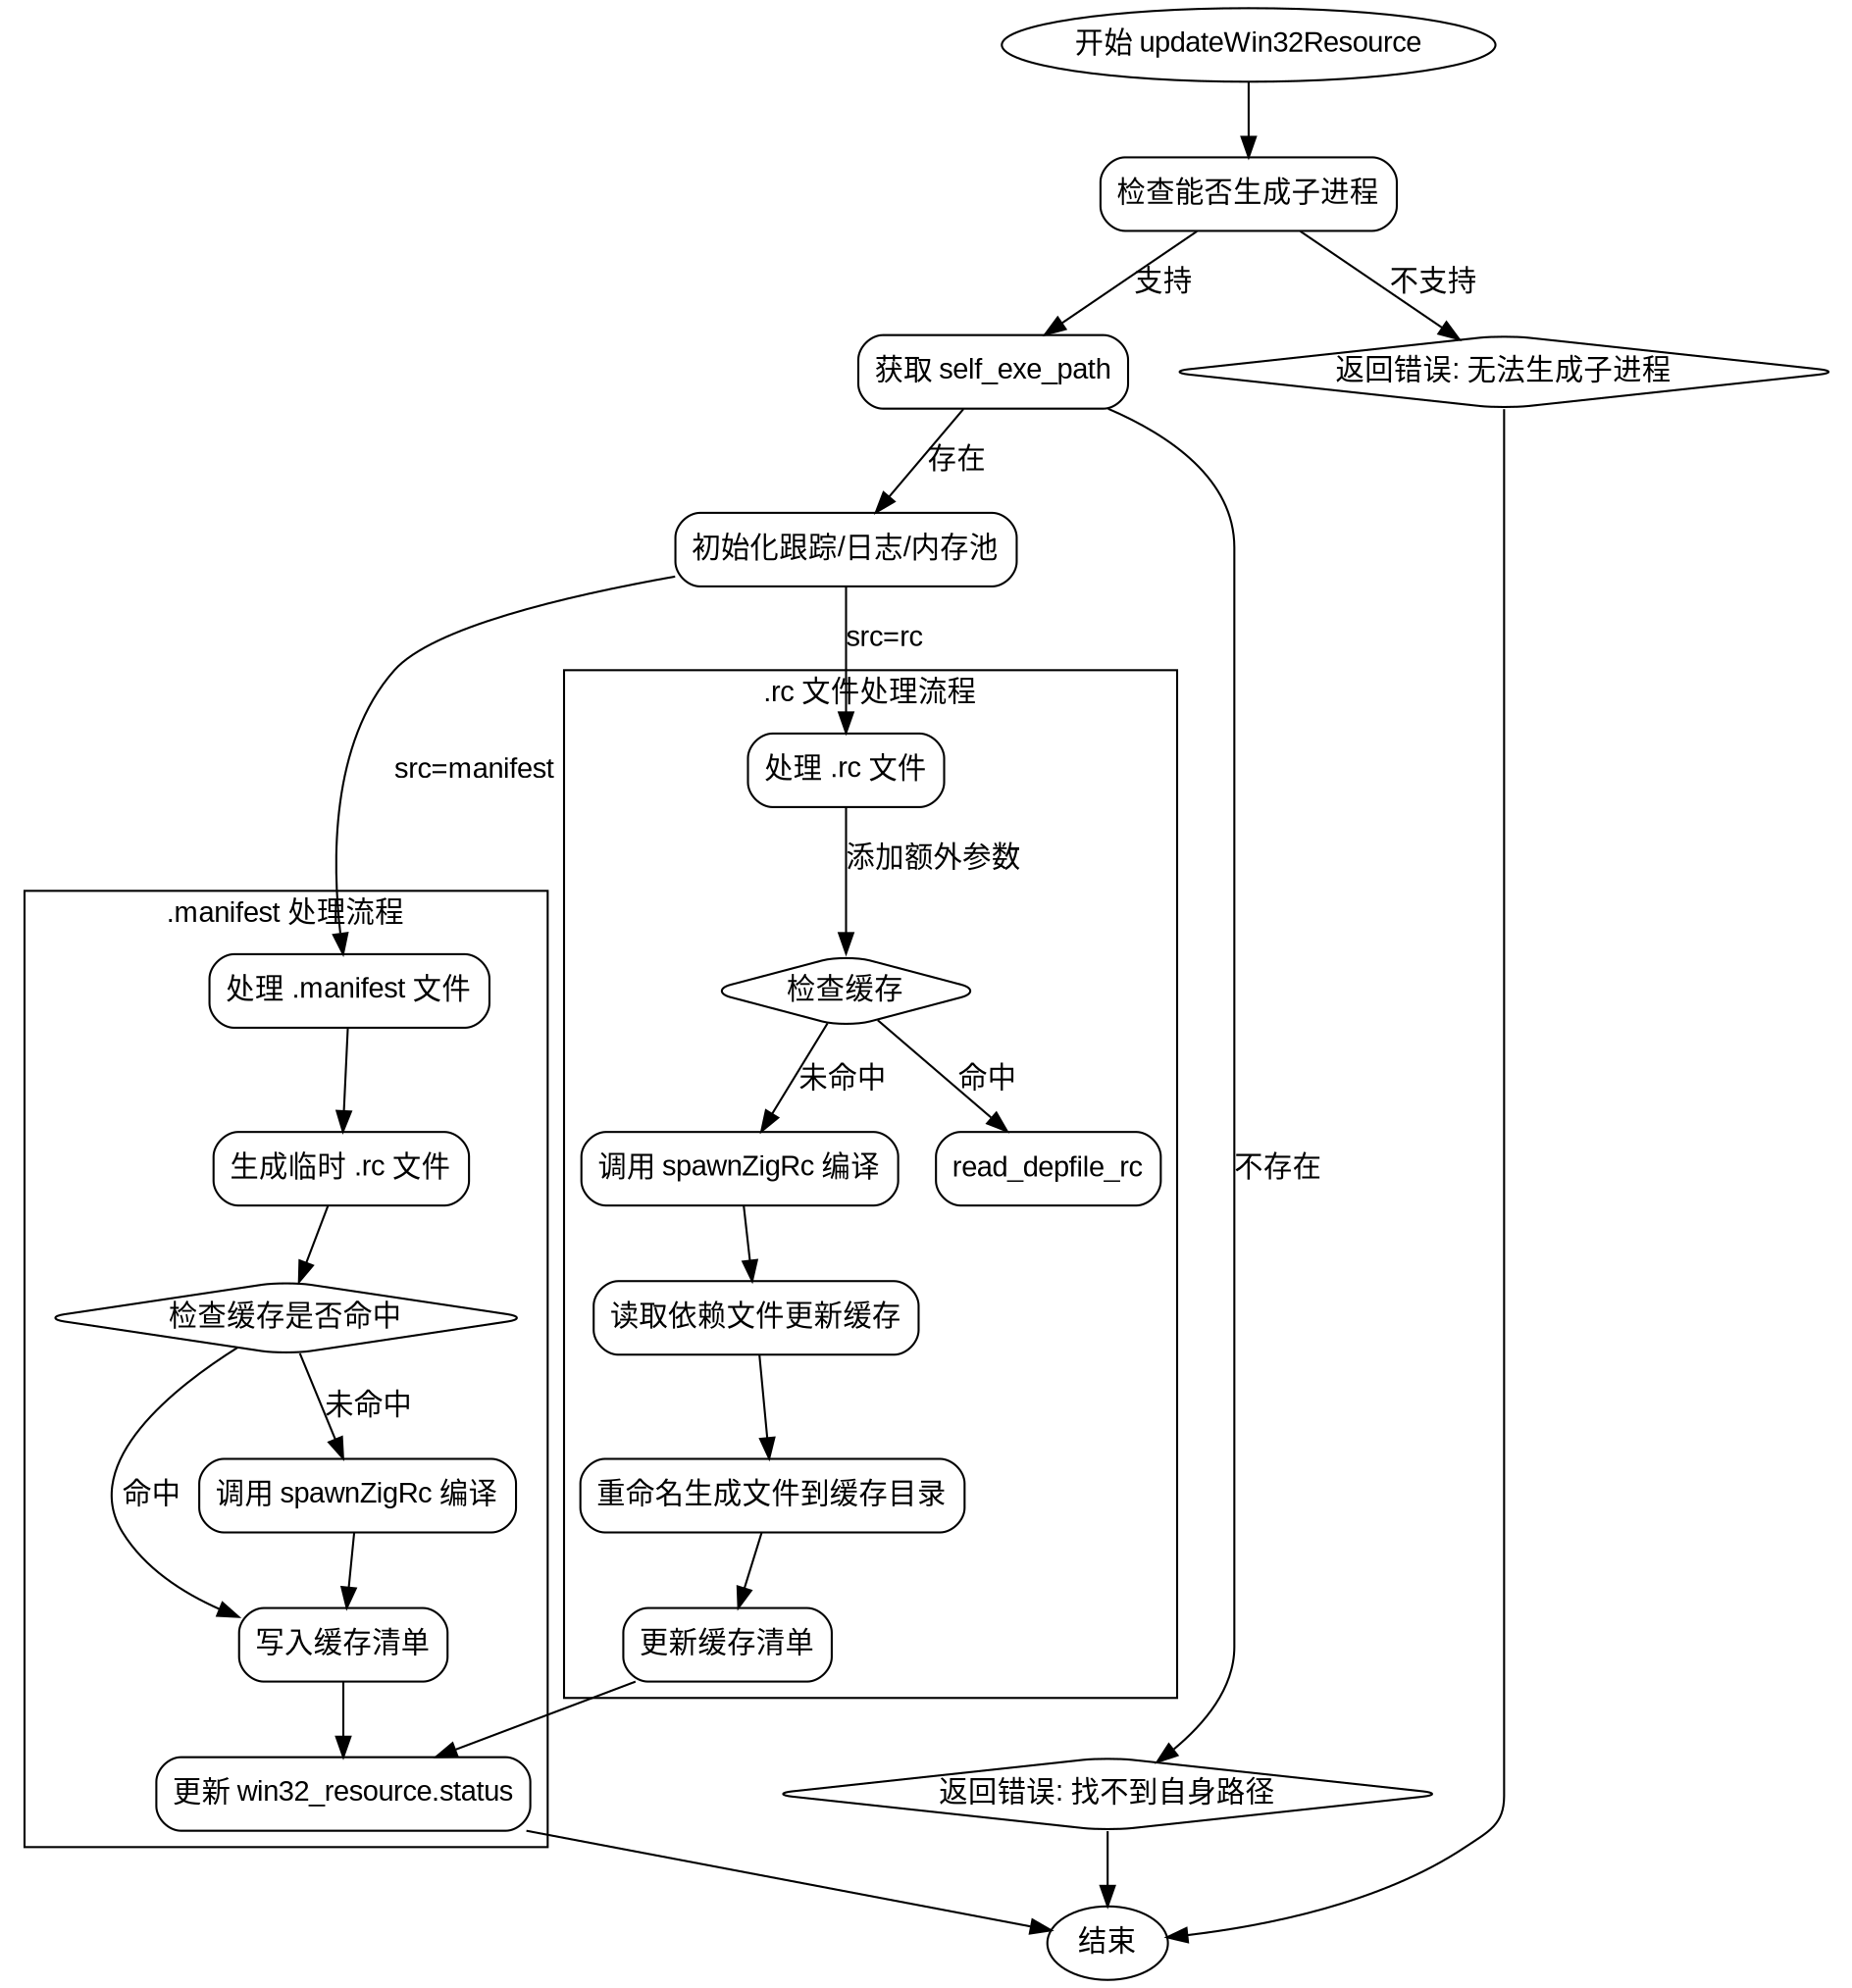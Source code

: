 
digraph updateWin32Resource {
    graph [fontname="Arial", rankdir=TB];
    node [fontname="Arial", shape=rectangle, style=rounded];
    edge [fontname="Arial"];

    start [label="开始 updateWin32Resource", shape=ellipse];
    end [label="结束", shape=ellipse];
    check_spawn [label="检查能否生成子进程"];
    check_self_exe [label="获取 self_exe_path"];
    handle_manifest [label="处理 .manifest 文件"];
    handle_rc [label="处理 .rc 文件"];
    write_manifest_cache [label="写入缓存清单"];
    error_oom [label="返回错误: 无法生成子进程", shape=diamond];
    error_self_exe [label="返回错误: 找不到自身路径", shape=diamond];
    common_init [label="初始化跟踪/日志/内存池"];
    manifest_gen_rc [label="生成临时 .rc 文件"];
    spawn_zig_rc [label="调用 spawnZigRc 编译"];
    cache_hit_check [label="检查缓存是否命中", shape=diamond];
    read_depfile [label="读取依赖文件更新缓存"];
    rename_res [label="重命名生成文件到缓存目录"];
    update_status [label="更新 win32_resource.status"];

    start -> check_spawn;
    check_spawn -> error_oom [label="不支持"];
    check_spawn -> check_self_exe [label="支持"];
    check_self_exe -> error_self_exe [label="不存在"];
    check_self_exe -> common_init [label="存在"];
    common_init -> handle_manifest [label="src=manifest"];
    common_init -> handle_rc [label="src=rc"];
    
    subgraph cluster_manifest {
        label=".manifest 处理流程";
        handle_manifest -> manifest_gen_rc;
        manifest_gen_rc -> cache_hit_check;
        cache_hit_check -> spawn_zig_rc [label="未命中"];
        cache_hit_check -> write_manifest_cache [label="命中"];
        spawn_zig_rc -> write_manifest_cache;
        write_manifest_cache -> update_status;
    }

    subgraph cluster_rc {
        label=".rc 文件处理流程";
        handle_rc -> cache_hit_check_rc [label="添加额外参数"];
        cache_hit_check_rc [label="检查缓存", shape=diamond];
        cache_hit_check_rc -> spawn_zig_rc_rc [label="未命中"];
        cache_hit_check_rc -> read_depfile_rc [label="命中"];
        spawn_zig_rc_rc [label="调用 spawnZigRc 编译"];
        spawn_zig_rc_rc -> read_depfile;
        read_depfile -> rename_res;
        rename_res -> write_manifest_cache_rc;
        write_manifest_cache_rc [label="更新缓存清单"];
        write_manifest_cache_rc -> update_status;
    }

    update_status -> end;
    error_oom -> end;
    error_self_exe -> end;
}
